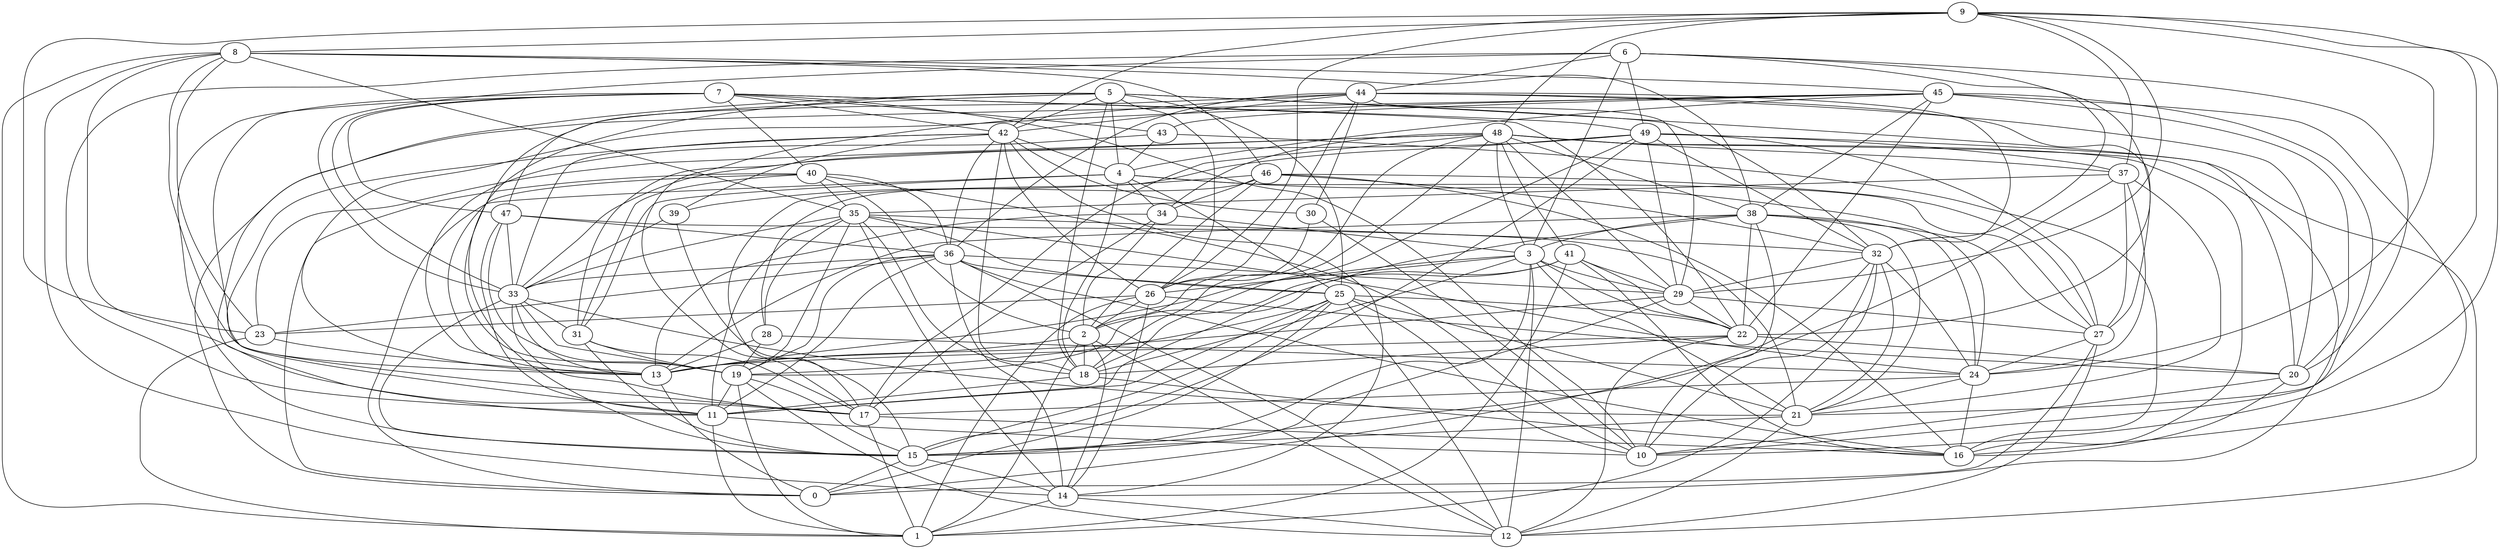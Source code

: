 digraph GG_graph {

subgraph G_graph {
edge [color = black]
"31" -> "15" [dir = none]
"4" -> "18" [dir = none]
"4" -> "25" [dir = none]
"4" -> "0" [dir = none]
"4" -> "31" [dir = none]
"9" -> "42" [dir = none]
"9" -> "24" [dir = none]
"9" -> "23" [dir = none]
"9" -> "26" [dir = none]
"43" -> "16" [dir = none]
"43" -> "13" [dir = none]
"18" -> "11" [dir = none]
"18" -> "16" [dir = none]
"28" -> "13" [dir = none]
"28" -> "24" [dir = none]
"41" -> "1" [dir = none]
"41" -> "19" [dir = none]
"41" -> "22" [dir = none]
"41" -> "16" [dir = none]
"20" -> "16" [dir = none]
"20" -> "10" [dir = none]
"44" -> "29" [dir = none]
"44" -> "26" [dir = none]
"44" -> "42" [dir = none]
"37" -> "27" [dir = none]
"37" -> "15" [dir = none]
"37" -> "35" [dir = none]
"37" -> "24" [dir = none]
"37" -> "21" [dir = none]
"29" -> "22" [dir = none]
"29" -> "27" [dir = none]
"15" -> "14" [dir = none]
"15" -> "0" [dir = none]
"13" -> "0" [dir = none]
"49" -> "33" [dir = none]
"49" -> "37" [dir = none]
"49" -> "17" [dir = none]
"49" -> "27" [dir = none]
"49" -> "15" [dir = none]
"49" -> "29" [dir = none]
"42" -> "4" [dir = none]
"42" -> "30" [dir = none]
"42" -> "39" [dir = none]
"42" -> "14" [dir = none]
"42" -> "11" [dir = none]
"39" -> "15" [dir = none]
"11" -> "10" [dir = none]
"48" -> "41" [dir = none]
"48" -> "29" [dir = none]
"48" -> "3" [dir = none]
"48" -> "34" [dir = none]
"48" -> "37" [dir = none]
"48" -> "17" [dir = none]
"48" -> "38" [dir = none]
"19" -> "1" [dir = none]
"5" -> "47" [dir = none]
"5" -> "15" [dir = none]
"5" -> "11" [dir = none]
"5" -> "32" [dir = none]
"27" -> "12" [dir = none]
"27" -> "24" [dir = none]
"35" -> "32" [dir = none]
"35" -> "25" [dir = none]
"35" -> "11" [dir = none]
"47" -> "21" [dir = none]
"47" -> "36" [dir = none]
"47" -> "19" [dir = none]
"38" -> "22" [dir = none]
"38" -> "10" [dir = none]
"38" -> "11" [dir = none]
"38" -> "24" [dir = none]
"38" -> "13" [dir = none]
"38" -> "3" [dir = none]
"8" -> "35" [dir = none]
"8" -> "45" [dir = none]
"8" -> "38" [dir = none]
"46" -> "2" [dir = none]
"46" -> "32" [dir = none]
"46" -> "34" [dir = none]
"46" -> "39" [dir = none]
"46" -> "16" [dir = none]
"46" -> "27" [dir = none]
"46" -> "28" [dir = none]
"7" -> "15" [dir = none]
"7" -> "47" [dir = none]
"7" -> "43" [dir = none]
"7" -> "40" [dir = none]
"7" -> "22" [dir = none]
"7" -> "33" [dir = none]
"33" -> "15" [dir = none]
"33" -> "19" [dir = none]
"33" -> "13" [dir = none]
"30" -> "26" [dir = none]
"30" -> "10" [dir = none]
"6" -> "33" [dir = none]
"6" -> "20" [dir = none]
"6" -> "11" [dir = none]
"6" -> "22" [dir = none]
"6" -> "49" [dir = none]
"45" -> "13" [dir = none]
"45" -> "22" [dir = none]
"45" -> "0" [dir = none]
"45" -> "43" [dir = none]
"3" -> "18" [dir = none]
"3" -> "26" [dir = none]
"3" -> "22" [dir = none]
"24" -> "21" [dir = none]
"24" -> "16" [dir = none]
"24" -> "17" [dir = none]
"23" -> "13" [dir = none]
"23" -> "1" [dir = none]
"21" -> "15" [dir = none]
"17" -> "16" [dir = none]
"40" -> "0" [dir = none]
"40" -> "31" [dir = none]
"40" -> "36" [dir = none]
"40" -> "13" [dir = none]
"40" -> "2" [dir = none]
"22" -> "12" [dir = none]
"22" -> "13" [dir = none]
"22" -> "18" [dir = none]
"22" -> "20" [dir = none]
"36" -> "33" [dir = none]
"36" -> "14" [dir = none]
"36" -> "25" [dir = none]
"36" -> "11" [dir = none]
"36" -> "23" [dir = none]
"36" -> "29" [dir = none]
"14" -> "12" [dir = none]
"14" -> "1" [dir = none]
"34" -> "13" [dir = none]
"34" -> "3" [dir = none]
"34" -> "2" [dir = none]
"34" -> "17" [dir = none]
"25" -> "10" [dir = none]
"25" -> "22" [dir = none]
"25" -> "11" [dir = none]
"25" -> "21" [dir = none]
"2" -> "13" [dir = none]
"2" -> "14" [dir = none]
"2" -> "1" [dir = none]
"32" -> "10" [dir = none]
"32" -> "29" [dir = none]
"32" -> "0" [dir = none]
"26" -> "2" [dir = none]
"26" -> "1" [dir = none]
"26" -> "20" [dir = none]
"42" -> "36" [dir = none]
"38" -> "21" [dir = none]
"2" -> "18" [dir = none]
"43" -> "4" [dir = none]
"8" -> "46" [dir = none]
"25" -> "12" [dir = none]
"6" -> "44" [dir = none]
"27" -> "0" [dir = none]
"42" -> "26" [dir = none]
"11" -> "1" [dir = none]
"45" -> "38" [dir = none]
"3" -> "29" [dir = none]
"33" -> "31" [dir = none]
"3" -> "15" [dir = none]
"26" -> "23" [dir = none]
"33" -> "17" [dir = none]
"5" -> "20" [dir = none]
"6" -> "3" [dir = none]
"5" -> "18" [dir = none]
"48" -> "23" [dir = none]
"29" -> "15" [dir = none]
"3" -> "13" [dir = none]
"36" -> "16" [dir = none]
"31" -> "17" [dir = none]
"9" -> "29" [dir = none]
"21" -> "12" [dir = none]
"35" -> "24" [dir = none]
"7" -> "10" [dir = none]
"44" -> "17" [dir = none]
"36" -> "12" [dir = none]
"32" -> "21" [dir = none]
"6" -> "32" [dir = none]
"3" -> "21" [dir = none]
"48" -> "18" [dir = none]
"25" -> "19" [dir = none]
"36" -> "19" [dir = none]
"5" -> "42" [dir = none]
"28" -> "19" [dir = none]
"25" -> "0" [dir = none]
"38" -> "27" [dir = none]
"8" -> "23" [dir = none]
"17" -> "1" [dir = none]
"45" -> "20" [dir = none]
"9" -> "21" [dir = none]
"8" -> "1" [dir = none]
"48" -> "2" [dir = none]
"5" -> "4" [dir = none]
"2" -> "12" [dir = none]
"32" -> "24" [dir = none]
"48" -> "14" [dir = none]
"44" -> "36" [dir = none]
"4" -> "27" [dir = none]
"19" -> "15" [dir = none]
"25" -> "15" [dir = none]
"35" -> "28" [dir = none]
"45" -> "16" [dir = none]
"42" -> "33" [dir = none]
"9" -> "8" [dir = none]
"41" -> "29" [dir = none]
"26" -> "14" [dir = none]
"4" -> "24" [dir = none]
"42" -> "18" [dir = none]
"49" -> "18" [dir = none]
"8" -> "17" [dir = none]
"35" -> "33" [dir = none]
"44" -> "20" [dir = none]
"4" -> "34" [dir = none]
"7" -> "49" [dir = none]
"44" -> "19" [dir = none]
"19" -> "11" [dir = none]
"19" -> "12" [dir = none]
"40" -> "10" [dir = none]
"9" -> "10" [dir = none]
"41" -> "2" [dir = none]
"47" -> "11" [dir = none]
"5" -> "26" [dir = none]
"47" -> "33" [dir = none]
"9" -> "48" [dir = none]
"48" -> "31" [dir = none]
"5" -> "25" [dir = none]
"7" -> "17" [dir = none]
"35" -> "19" [dir = none]
"8" -> "14" [dir = none]
"45" -> "4" [dir = none]
"32" -> "1" [dir = none]
"9" -> "37" [dir = none]
"33" -> "21" [dir = none]
"29" -> "13" [dir = none]
"35" -> "18" [dir = none]
"45" -> "10" [dir = none]
"31" -> "19" [dir = none]
"44" -> "30" [dir = none]
"40" -> "35" [dir = none]
"7" -> "42" [dir = none]
"49" -> "32" [dir = none]
"3" -> "12" [dir = none]
"48" -> "16" [dir = none]
"8" -> "13" [dir = none]
"39" -> "33" [dir = none]
"35" -> "14" [dir = none]
"44" -> "27" [dir = none]
"44" -> "32" [dir = none]
"49" -> "12" [dir = none]
}

}
